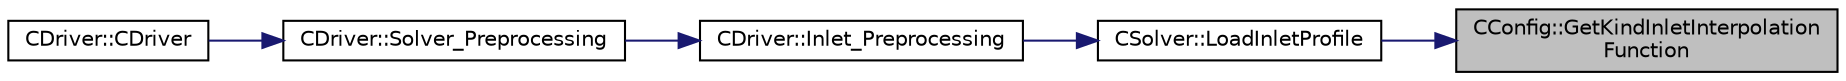 digraph "CConfig::GetKindInletInterpolationFunction"
{
 // LATEX_PDF_SIZE
  edge [fontname="Helvetica",fontsize="10",labelfontname="Helvetica",labelfontsize="10"];
  node [fontname="Helvetica",fontsize="10",shape=record];
  rankdir="RL";
  Node1 [label="CConfig::GetKindInletInterpolation\lFunction",height=0.2,width=0.4,color="black", fillcolor="grey75", style="filled", fontcolor="black",tooltip="Get the kind of inlet face interpolation function to use."];
  Node1 -> Node2 [dir="back",color="midnightblue",fontsize="10",style="solid",fontname="Helvetica"];
  Node2 [label="CSolver::LoadInletProfile",height=0.2,width=0.4,color="black", fillcolor="white", style="filled",URL="$classCSolver.html#aa6d85b1177b7acacfbf083e8c58da55c",tooltip="Load a inlet profile data from file into a particular solver."];
  Node2 -> Node3 [dir="back",color="midnightblue",fontsize="10",style="solid",fontname="Helvetica"];
  Node3 [label="CDriver::Inlet_Preprocessing",height=0.2,width=0.4,color="black", fillcolor="white", style="filled",URL="$classCDriver.html#ab08e42374e72ecf3fca78fad59ac52b0",tooltip="Preprocess the inlets via file input for all solvers."];
  Node3 -> Node4 [dir="back",color="midnightblue",fontsize="10",style="solid",fontname="Helvetica"];
  Node4 [label="CDriver::Solver_Preprocessing",height=0.2,width=0.4,color="black", fillcolor="white", style="filled",URL="$classCDriver.html#add15058928d0b7462a7b8257417d0914",tooltip="Definition and allocation of all solution classes."];
  Node4 -> Node5 [dir="back",color="midnightblue",fontsize="10",style="solid",fontname="Helvetica"];
  Node5 [label="CDriver::CDriver",height=0.2,width=0.4,color="black", fillcolor="white", style="filled",URL="$classCDriver.html#a3fca4a013a6efa9bbb38fe78a86b5f3d",tooltip="Constructor of the class."];
}
